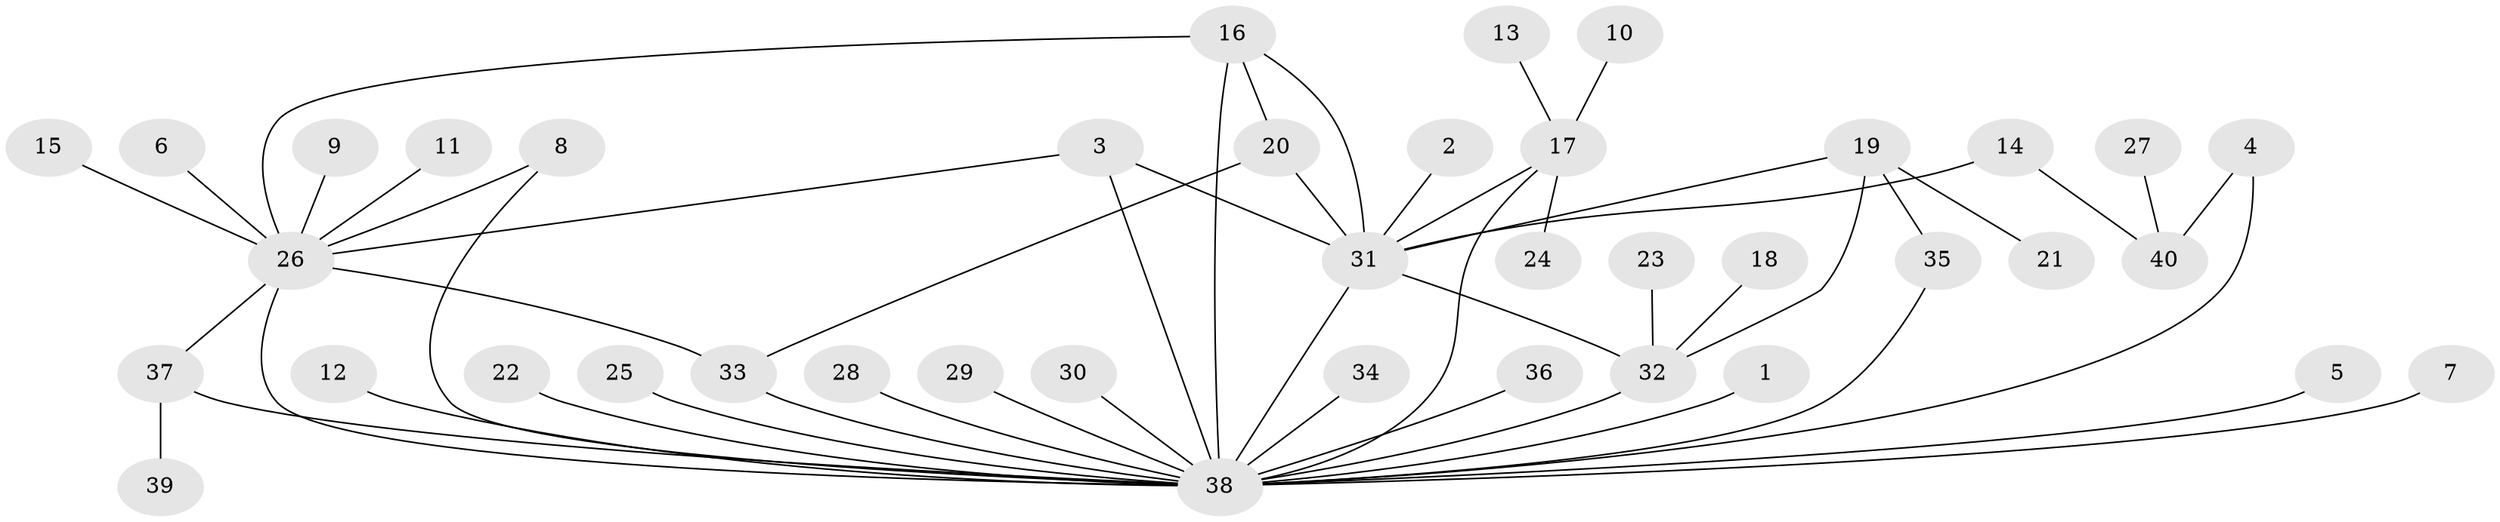 // original degree distribution, {30: 0.0125, 2: 0.2, 3: 0.15, 8: 0.025, 1: 0.525, 7: 0.0125, 10: 0.0125, 5: 0.0375, 6: 0.025}
// Generated by graph-tools (version 1.1) at 2025/49/03/09/25 03:49:59]
// undirected, 40 vertices, 53 edges
graph export_dot {
graph [start="1"]
  node [color=gray90,style=filled];
  1;
  2;
  3;
  4;
  5;
  6;
  7;
  8;
  9;
  10;
  11;
  12;
  13;
  14;
  15;
  16;
  17;
  18;
  19;
  20;
  21;
  22;
  23;
  24;
  25;
  26;
  27;
  28;
  29;
  30;
  31;
  32;
  33;
  34;
  35;
  36;
  37;
  38;
  39;
  40;
  1 -- 38 [weight=1.0];
  2 -- 31 [weight=1.0];
  3 -- 26 [weight=1.0];
  3 -- 31 [weight=1.0];
  3 -- 38 [weight=1.0];
  4 -- 38 [weight=1.0];
  4 -- 40 [weight=1.0];
  5 -- 38 [weight=1.0];
  6 -- 26 [weight=1.0];
  7 -- 38 [weight=1.0];
  8 -- 26 [weight=1.0];
  8 -- 38 [weight=1.0];
  9 -- 26 [weight=1.0];
  10 -- 17 [weight=1.0];
  11 -- 26 [weight=1.0];
  12 -- 38 [weight=1.0];
  13 -- 17 [weight=1.0];
  14 -- 31 [weight=1.0];
  14 -- 40 [weight=1.0];
  15 -- 26 [weight=1.0];
  16 -- 20 [weight=1.0];
  16 -- 26 [weight=1.0];
  16 -- 31 [weight=1.0];
  16 -- 38 [weight=1.0];
  17 -- 24 [weight=1.0];
  17 -- 31 [weight=1.0];
  17 -- 38 [weight=1.0];
  18 -- 32 [weight=1.0];
  19 -- 21 [weight=1.0];
  19 -- 31 [weight=1.0];
  19 -- 32 [weight=1.0];
  19 -- 35 [weight=1.0];
  20 -- 31 [weight=1.0];
  20 -- 33 [weight=1.0];
  22 -- 38 [weight=1.0];
  23 -- 32 [weight=1.0];
  25 -- 38 [weight=1.0];
  26 -- 33 [weight=1.0];
  26 -- 37 [weight=1.0];
  26 -- 38 [weight=1.0];
  27 -- 40 [weight=1.0];
  28 -- 38 [weight=1.0];
  29 -- 38 [weight=1.0];
  30 -- 38 [weight=1.0];
  31 -- 32 [weight=1.0];
  31 -- 38 [weight=1.0];
  32 -- 38 [weight=1.0];
  33 -- 38 [weight=1.0];
  34 -- 38 [weight=1.0];
  35 -- 38 [weight=1.0];
  36 -- 38 [weight=2.0];
  37 -- 38 [weight=1.0];
  37 -- 39 [weight=1.0];
}
